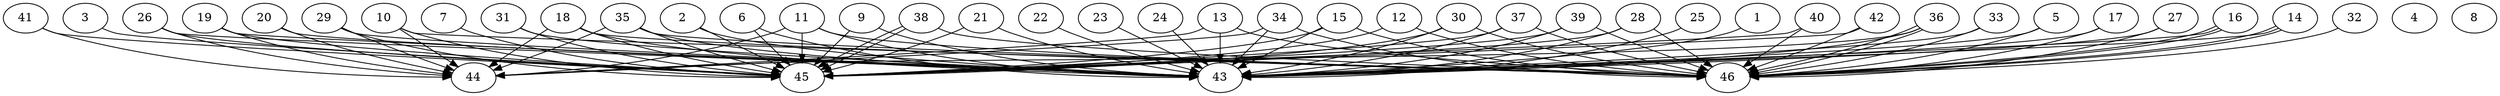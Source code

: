 // DAG (tier=3-complex, mode=compute, n=46, ccr=0.482, fat=0.864, density=0.763, regular=0.296, jump=0.319, mindata=1048576, maxdata=16777216)
// DAG automatically generated by daggen at Sun Aug 24 16:33:34 2025
// /home/ermia/Project/Environments/daggen/bin/daggen --dot --ccr 0.482 --fat 0.864 --regular 0.296 --density 0.763 --jump 0.319 --mindata 1048576 --maxdata 16777216 -n 46 
digraph G {
  1 [size="2942856353377713152", alpha="0.18", expect_size="1471428176688856576"]
  1 -> 43 [size ="2219481023643648"]
  2 [size="1047226948853549760512", alpha="0.02", expect_size="523613474426774880256"]
  2 -> 43 [size ="824993499840512"]
  2 -> 45 [size ="824993499840512"]
  3 [size="30472750390843256", alpha="0.06", expect_size="15236375195421628"]
  3 -> 45 [size ="562400331825152"]
  4 [size="34625659851877852", alpha="0.05", expect_size="17312829925938926"]
  5 [size="1418144096125273344", alpha="0.05", expect_size="709072048062636672"]
  5 -> 43 [size ="521150023073792"]
  5 -> 46 [size ="521150023073792"]
  6 [size="3956066723332882432000", alpha="0.00", expect_size="1978033361666441216000"]
  6 -> 43 [size ="2001085870899200"]
  6 -> 45 [size ="2001085870899200"]
  7 [size="3009295263197221093376", alpha="0.15", expect_size="1504647631598610546688"]
  7 -> 45 [size ="1667502606123008"]
  8 [size="3067732818312833", alpha="0.04", expect_size="1533866409156416"]
  9 [size="14285693739408434", alpha="0.05", expect_size="7142846869704217"]
  9 -> 43 [size ="1014283504713728"]
  9 -> 45 [size ="1014283504713728"]
  10 [size="765611862644565248", alpha="0.04", expect_size="382805931322282624"]
  10 -> 44 [size ="1231426313781248"]
  10 -> 45 [size ="1231426313781248"]
  10 -> 46 [size ="1231426313781248"]
  11 [size="87085653557296384", alpha="0.08", expect_size="43542826778648192"]
  11 -> 43 [size ="1916488436940800"]
  11 -> 44 [size ="1916488436940800"]
  11 -> 45 [size ="1916488436940800"]
  11 -> 46 [size ="1916488436940800"]
  12 [size="40872962183347576", alpha="0.02", expect_size="20436481091673788"]
  12 -> 45 [size ="1041022897356800"]
  12 -> 46 [size ="1041022897356800"]
  13 [size="615950974737025335296", alpha="0.08", expect_size="307975487368512667648"]
  13 -> 43 [size ="579145142632448"]
  13 -> 44 [size ="579145142632448"]
  13 -> 46 [size ="579145142632448"]
  14 [size="2899392677551465472", alpha="0.17", expect_size="1449696338775732736"]
  14 -> 43 [size ="2217298374950912"]
  14 -> 46 [size ="2217298374950912"]
  14 -> 46 [size ="2217298374950912"]
  15 [size="1415725816377661952", alpha="0.13", expect_size="707862908188830976"]
  15 -> 43 [size ="571503414345728"]
  15 -> 45 [size ="571503414345728"]
  15 -> 46 [size ="571503414345728"]
  16 [size="24079485036920832000", alpha="0.15", expect_size="12039742518460416000"]
  16 -> 43 [size ="66709566259200"]
  16 -> 46 [size ="66709566259200"]
  16 -> 46 [size ="66709566259200"]
  17 [size="89822577734409408", alpha="0.16", expect_size="44911288867204704"]
  17 -> 43 [size ="36537160957952"]
  17 -> 46 [size ="36537160957952"]
  18 [size="4638987038069801091072", alpha="0.18", expect_size="2319493519034900545536"]
  18 -> 43 [size ="2225215585124352"]
  18 -> 44 [size ="2225215585124352"]
  18 -> 45 [size ="2225215585124352"]
  18 -> 46 [size ="2225215585124352"]
  19 [size="1190476753403904000", alpha="0.13", expect_size="595238376701952000"]
  19 -> 43 [size ="8986086604800"]
  19 -> 44 [size ="8986086604800"]
  19 -> 45 [size ="8986086604800"]
  20 [size="48305417413120736", alpha="0.10", expect_size="24152708706560368"]
  20 -> 43 [size ="20049746198528"]
  20 -> 44 [size ="20049746198528"]
  21 [size="11017398264222711808", alpha="0.01", expect_size="5508699132111355904"]
  21 -> 43 [size ="39610411384832"]
  21 -> 45 [size ="39610411384832"]
  22 [size="716743103363071104", alpha="0.19", expect_size="358371551681535552"]
  22 -> 43 [size ="567908627382272"]
  23 [size="48526795720225718272", alpha="0.06", expect_size="24263397860112859136"]
  23 -> 43 [size ="106433349681152"]
  24 [size="889225249901481216", alpha="0.11", expect_size="444612624950740608"]
  24 -> 43 [size ="606504822505472"]
  25 [size="143269762024275696", alpha="0.06", expect_size="71634881012137848"]
  25 -> 43 [size ="305118511628288"]
  26 [size="462618936330350400", alpha="0.08", expect_size="231309468165175200"]
  26 -> 43 [size ="386293687123968"]
  26 -> 44 [size ="386293687123968"]
  26 -> 45 [size ="386293687123968"]
  27 [size="2628213352371297280", alpha="0.17", expect_size="1314106676185648640"]
  27 -> 43 [size ="1497951792791552"]
  27 -> 46 [size ="1497951792791552"]
  28 [size="447391005077946761216", alpha="0.10", expect_size="223695502538973380608"]
  28 -> 43 [size ="467966558732288"]
  28 -> 45 [size ="467966558732288"]
  28 -> 46 [size ="467966558732288"]
  29 [size="44698745876717464", alpha="0.08", expect_size="22349372938358732"]
  29 -> 43 [size ="1946017477951488"]
  29 -> 44 [size ="1946017477951488"]
  29 -> 45 [size ="1946017477951488"]
  30 [size="31538142802692744", alpha="0.16", expect_size="15769071401346372"]
  30 -> 43 [size ="917460077248512"]
  30 -> 45 [size ="917460077248512"]
  30 -> 46 [size ="917460077248512"]
  31 [size="6450612292721292288", alpha="0.10", expect_size="3225306146360646144"]
  31 -> 43 [size ="2240818119180288"]
  31 -> 45 [size ="2240818119180288"]
  32 [size="224052179194003872", alpha="0.14", expect_size="112026089597001936"]
  32 -> 46 [size ="348878859665408"]
  33 [size="41351669853917806592", alpha="0.11", expect_size="20675834926958903296"]
  33 -> 43 [size ="95664767762432"]
  33 -> 46 [size ="95664767762432"]
  34 [size="1191133872943623680", alpha="0.10", expect_size="595566936471811840"]
  34 -> 43 [size ="1211586148564992"]
  34 -> 44 [size ="1211586148564992"]
  34 -> 46 [size ="1211586148564992"]
  35 [size="79568801985589984", alpha="0.03", expect_size="39784400992794992"]
  35 -> 43 [size ="1312817990860800"]
  35 -> 44 [size ="1312817990860800"]
  35 -> 45 [size ="1312817990860800"]
  35 -> 46 [size ="1312817990860800"]
  36 [size="60819423770380088", alpha="0.13", expect_size="30409711885190044"]
  36 -> 43 [size ="1285051941650432"]
  36 -> 44 [size ="1285051941650432"]
  36 -> 46 [size ="1285051941650432"]
  36 -> 46 [size ="1285051941650432"]
  37 [size="2086891916317210112", alpha="0.12", expect_size="1043445958158605056"]
  37 -> 43 [size ="2125261294272512"]
  37 -> 45 [size ="2125261294272512"]
  37 -> 46 [size ="2125261294272512"]
  38 [size="34309765189343756", alpha="0.14", expect_size="17154882594671878"]
  38 -> 45 [size ="1145374035148800"]
  38 -> 45 [size ="1145374035148800"]
  38 -> 46 [size ="1145374035148800"]
  39 [size="9424312051007380", alpha="0.13", expect_size="4712156025503690"]
  39 -> 43 [size ="296279334715392"]
  39 -> 45 [size ="296279334715392"]
  39 -> 46 [size ="296279334715392"]
  40 [size="668921492720476800", alpha="0.14", expect_size="334460746360238400"]
  40 -> 45 [size ="717284779753472"]
  40 -> 46 [size ="717284779753472"]
  41 [size="24693000830295112", alpha="0.06", expect_size="12346500415147556"]
  41 -> 44 [size ="891676314828800"]
  41 -> 45 [size ="891676314828800"]
  42 [size="1059311441347084288000", alpha="0.07", expect_size="529655720673542144000"]
  42 -> 45 [size ="831328039731200"]
  42 -> 46 [size ="831328039731200"]
  43 [size="8035380028332048384", alpha="0.16", expect_size="4017690014166024192"]
  44 [size="3496393439826623332352", alpha="0.17", expect_size="1748196719913311666176"]
  45 [size="350743893691043151872", alpha="0.02", expect_size="175371946845521575936"]
  46 [size="3671924637828019912704", alpha="0.05", expect_size="1835962318914009956352"]
}